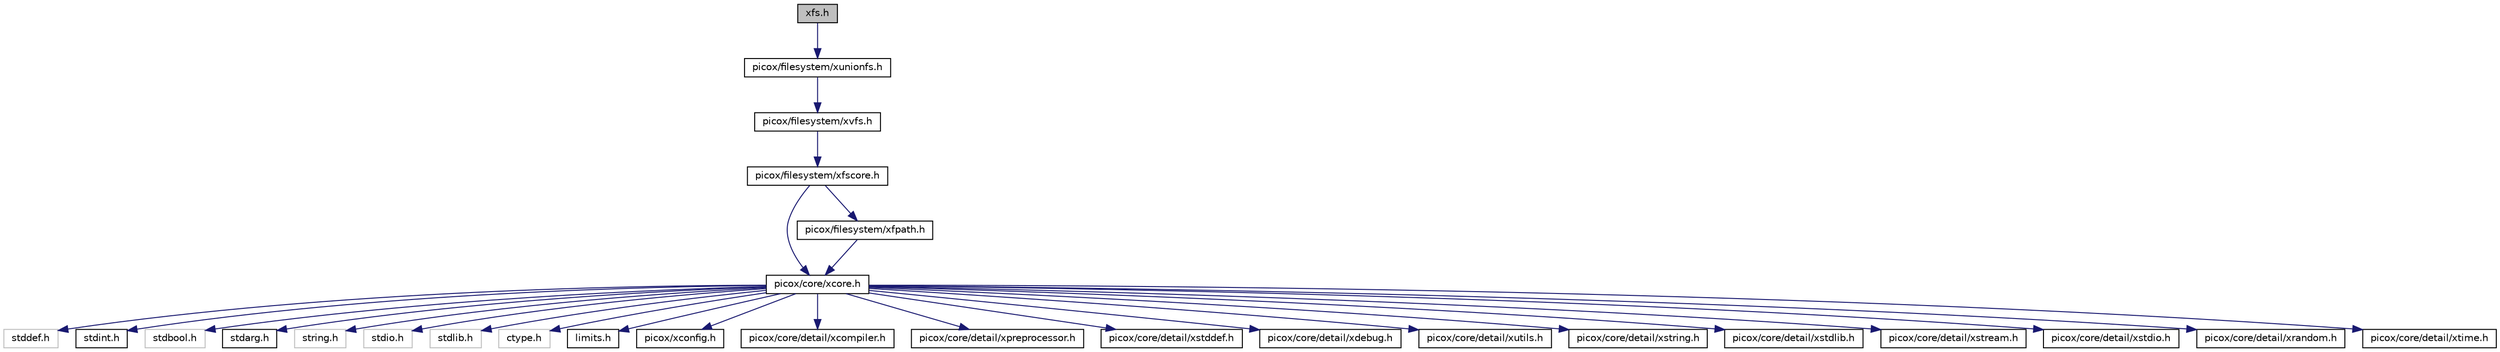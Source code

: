 digraph "xfs.h"
{
  edge [fontname="Helvetica",fontsize="10",labelfontname="Helvetica",labelfontsize="10"];
  node [fontname="Helvetica",fontsize="10",shape=record];
  Node1 [label="xfs.h",height=0.2,width=0.4,color="black", fillcolor="grey75", style="filled", fontcolor="black"];
  Node1 -> Node2 [color="midnightblue",fontsize="10",style="solid",fontname="Helvetica"];
  Node2 [label="picox/filesystem/xunionfs.h",height=0.2,width=0.4,color="black", fillcolor="white", style="filled",URL="$xunionfs_8h.html"];
  Node2 -> Node3 [color="midnightblue",fontsize="10",style="solid",fontname="Helvetica"];
  Node3 [label="picox/filesystem/xvfs.h",height=0.2,width=0.4,color="black", fillcolor="white", style="filled",URL="$xvfs_8h.html"];
  Node3 -> Node4 [color="midnightblue",fontsize="10",style="solid",fontname="Helvetica"];
  Node4 [label="picox/filesystem/xfscore.h",height=0.2,width=0.4,color="black", fillcolor="white", style="filled",URL="$xfscore_8h.html"];
  Node4 -> Node5 [color="midnightblue",fontsize="10",style="solid",fontname="Helvetica"];
  Node5 [label="picox/core/xcore.h",height=0.2,width=0.4,color="black", fillcolor="white", style="filled",URL="$xcore_8h.html"];
  Node5 -> Node6 [color="midnightblue",fontsize="10",style="solid",fontname="Helvetica"];
  Node6 [label="stddef.h",height=0.2,width=0.4,color="grey75", fillcolor="white", style="filled"];
  Node5 -> Node7 [color="midnightblue",fontsize="10",style="solid",fontname="Helvetica"];
  Node7 [label="stdint.h",height=0.2,width=0.4,color="black", fillcolor="white", style="filled",URL="$stdint_8h.html"];
  Node5 -> Node8 [color="midnightblue",fontsize="10",style="solid",fontname="Helvetica"];
  Node8 [label="stdbool.h",height=0.2,width=0.4,color="grey75", fillcolor="white", style="filled"];
  Node5 -> Node9 [color="midnightblue",fontsize="10",style="solid",fontname="Helvetica"];
  Node9 [label="stdarg.h",height=0.2,width=0.4,color="black", fillcolor="white", style="filled",URL="$stdarg_8h.html"];
  Node5 -> Node10 [color="midnightblue",fontsize="10",style="solid",fontname="Helvetica"];
  Node10 [label="string.h",height=0.2,width=0.4,color="grey75", fillcolor="white", style="filled"];
  Node5 -> Node11 [color="midnightblue",fontsize="10",style="solid",fontname="Helvetica"];
  Node11 [label="stdio.h",height=0.2,width=0.4,color="grey75", fillcolor="white", style="filled"];
  Node5 -> Node12 [color="midnightblue",fontsize="10",style="solid",fontname="Helvetica"];
  Node12 [label="stdlib.h",height=0.2,width=0.4,color="grey75", fillcolor="white", style="filled"];
  Node5 -> Node13 [color="midnightblue",fontsize="10",style="solid",fontname="Helvetica"];
  Node13 [label="ctype.h",height=0.2,width=0.4,color="grey75", fillcolor="white", style="filled"];
  Node5 -> Node14 [color="midnightblue",fontsize="10",style="solid",fontname="Helvetica"];
  Node14 [label="limits.h",height=0.2,width=0.4,color="black", fillcolor="white", style="filled",URL="$limits_8h.html"];
  Node5 -> Node15 [color="midnightblue",fontsize="10",style="solid",fontname="Helvetica"];
  Node15 [label="picox/xconfig.h",height=0.2,width=0.4,color="black", fillcolor="white", style="filled",URL="$xconfig_8h.html"];
  Node5 -> Node16 [color="midnightblue",fontsize="10",style="solid",fontname="Helvetica"];
  Node16 [label="picox/core/detail/xcompiler.h",height=0.2,width=0.4,color="black", fillcolor="white", style="filled",URL="$xcompiler_8h_source.html"];
  Node5 -> Node17 [color="midnightblue",fontsize="10",style="solid",fontname="Helvetica"];
  Node17 [label="picox/core/detail/xpreprocessor.h",height=0.2,width=0.4,color="black", fillcolor="white", style="filled",URL="$xpreprocessor_8h.html",tooltip="プリプロセッサユーティリティ "];
  Node5 -> Node18 [color="midnightblue",fontsize="10",style="solid",fontname="Helvetica"];
  Node18 [label="picox/core/detail/xstddef.h",height=0.2,width=0.4,color="black", fillcolor="white", style="filled",URL="$xstddef_8h.html",tooltip="共通の型やマクロ定義等 "];
  Node5 -> Node19 [color="midnightblue",fontsize="10",style="solid",fontname="Helvetica"];
  Node19 [label="picox/core/detail/xdebug.h",height=0.2,width=0.4,color="black", fillcolor="white", style="filled",URL="$xdebug_8h.html",tooltip="デバッグログやassert等の定義 "];
  Node5 -> Node20 [color="midnightblue",fontsize="10",style="solid",fontname="Helvetica"];
  Node20 [label="picox/core/detail/xutils.h",height=0.2,width=0.4,color="black", fillcolor="white", style="filled",URL="$xutils_8h.html",tooltip="低レベルなあれこれ雑多なユーティリティ集 "];
  Node5 -> Node21 [color="midnightblue",fontsize="10",style="solid",fontname="Helvetica"];
  Node21 [label="picox/core/detail/xstring.h",height=0.2,width=0.4,color="black", fillcolor="white", style="filled",URL="$xstring_8h.html",tooltip="標準Cライブラリstring.hの拡張定義 "];
  Node5 -> Node22 [color="midnightblue",fontsize="10",style="solid",fontname="Helvetica"];
  Node22 [label="picox/core/detail/xstdlib.h",height=0.2,width=0.4,color="black", fillcolor="white", style="filled",URL="$xstdlib_8h.html",tooltip="主にmalloc系関数の定義 "];
  Node5 -> Node23 [color="midnightblue",fontsize="10",style="solid",fontname="Helvetica"];
  Node23 [label="picox/core/detail/xstream.h",height=0.2,width=0.4,color="black", fillcolor="white", style="filled",URL="$xstream_8h.html",tooltip="入出力を抽象化するストリーム定義 "];
  Node5 -> Node24 [color="midnightblue",fontsize="10",style="solid",fontname="Helvetica"];
  Node24 [label="picox/core/detail/xstdio.h",height=0.2,width=0.4,color="black", fillcolor="white", style="filled",URL="$xstdio_8h.html",tooltip="stdio.h系関数定義 "];
  Node5 -> Node25 [color="midnightblue",fontsize="10",style="solid",fontname="Helvetica"];
  Node25 [label="picox/core/detail/xrandom.h",height=0.2,width=0.4,color="black", fillcolor="white", style="filled",URL="$xrandom_8h.html",tooltip="擬似乱数生成定義 "];
  Node5 -> Node26 [color="midnightblue",fontsize="10",style="solid",fontname="Helvetica"];
  Node26 [label="picox/core/detail/xtime.h",height=0.2,width=0.4,color="black", fillcolor="white", style="filled",URL="$xtime_8h.html"];
  Node4 -> Node27 [color="midnightblue",fontsize="10",style="solid",fontname="Helvetica"];
  Node27 [label="picox/filesystem/xfpath.h",height=0.2,width=0.4,color="black", fillcolor="white", style="filled",URL="$xfpath_8h.html",tooltip="ファイルパス操作ユーティリティ定義 "];
  Node27 -> Node5 [color="midnightblue",fontsize="10",style="solid",fontname="Helvetica"];
}
